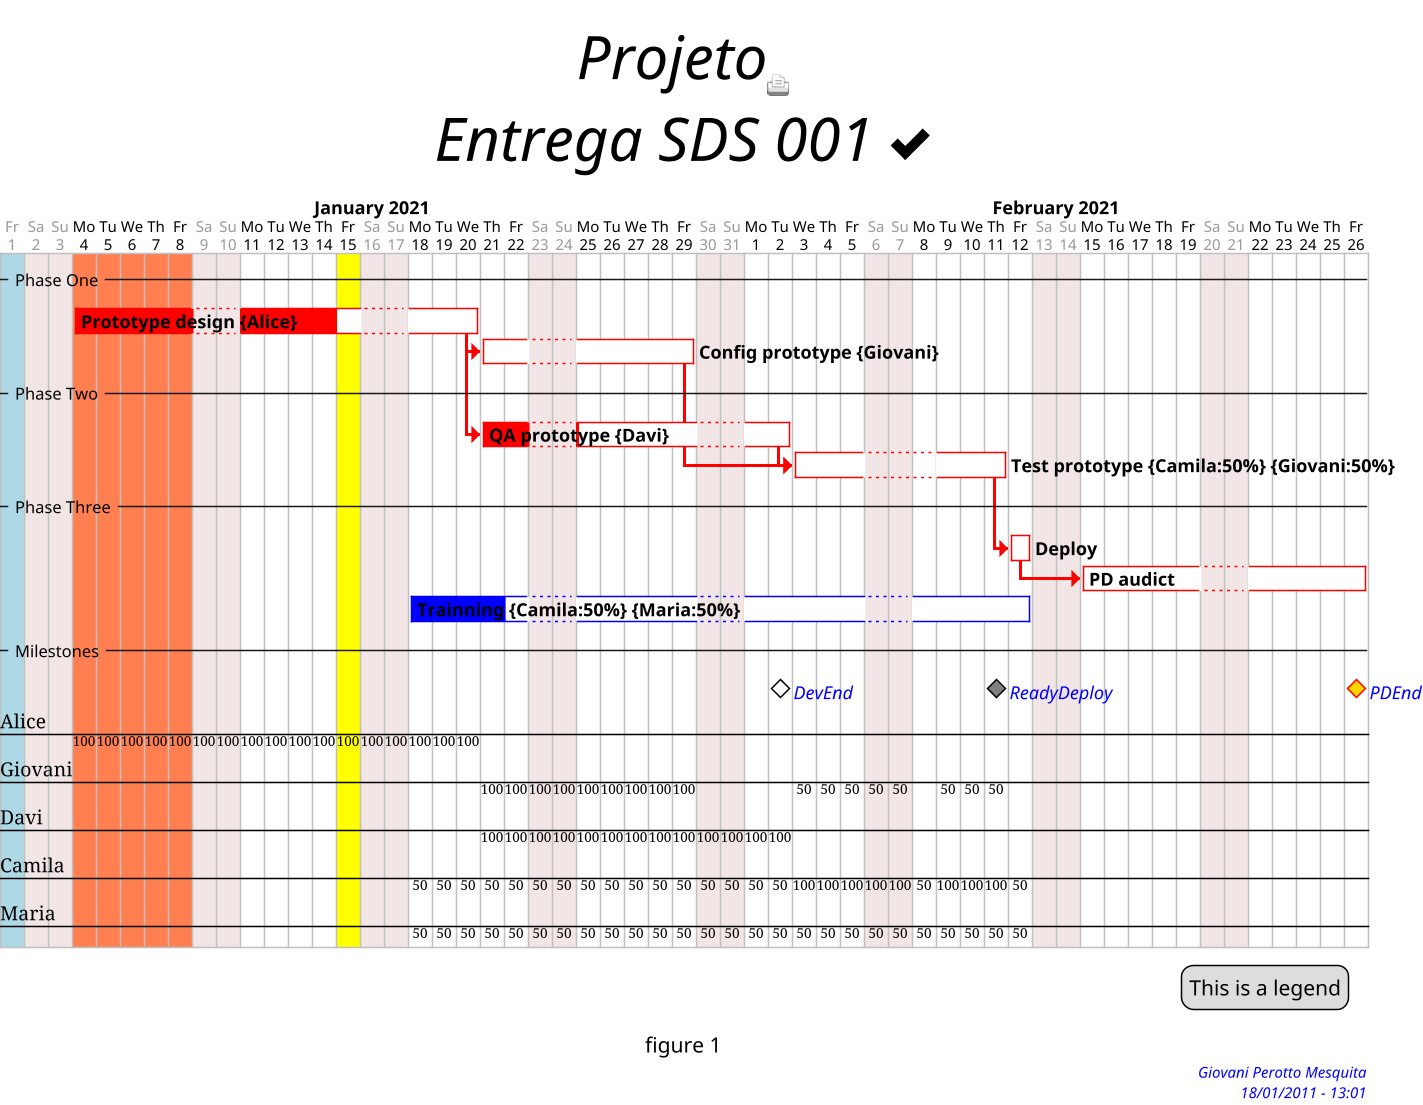 @startgantt
<style>

  ganttDiagram {

  	task {
  		FontName Courrier
  		FontColor black
  		FontSize 12
  		FontStyle bold
  		BackGroundColor Blue
  		LineColor blue
  	}

  	milestone {
  		FontColor blue
  		FontSize 12
  		FontStyle italic
  		BackGroundColor gold
  		LineColor red
  	}

  	note {
  		FontColor DarkGreen
  		FontSize 10
  		LineColor lightgreen
        BackGroundColor orange\yellow
  	}

  }

  footer {
    HorizontalAlignment right
  }

  title {
    FontColor black
    FontSize 40
    FontStyle italic
    HorizontalAlignment center
  }

</style>

skinparam footerFontColor blue
skinparam footerFontSize 10
skinparam footerFontStyle italic
'skinparam titleBackgroundColor Aqua-CadetBlue
'skinparam titleBorderColor blue
'skinparam titleBorderRoundCorner 15
'skinparam titleBorderThickness 2

' sprites
sprite $printer [15x15/8z] NOtH3W0W208HxFz_kMAhj7lHWpa1XC716sz0Pq4MVPEWfBHIuxP3L6kbTcizR8tAhzaqFvXwvFfPEqm0

' Initialization
caption figure 1
title Projeto<$printer>\nEntrega SDS 001 <&check>
footer Giovani Perotto Mesquita\n18/01/2011 - 13:01
scale 1.5
hide footbox
'printscale weekly
project starts the 2021/01/01

' Day watching
'today is 2021/01/20 and is colored in Yellow
today is 14 days after start and is colored in Yellow

' Close Days
saturday are closed
sunday are closed
2021/01/01 is closed
2021/01/01 is colored in lightblue
2021/01/04 to 2021/01/08 are colored in coral

' Tasks and separators
-- Phase One --
[Prototype design] on {Alice} lasts 13 days
  [Prototype design] links to [[http://plantuml.com]]
'note bottom
'  memo1 ...
'  memo2 ...
'  explanations1 ...
'  explanations2 ...
'  <img:http://plantuml.com/logo3.png>
'end note
[Config prototype] on {Giovani} lasts 7 days
'note bottom
'  WiFi <&wifi>
'  |= |= table |= header |
'  | a | table | row |
'  |<#FF8080> red |<#80FF80> green |<#8080FF> blue |
'  <#yellow>| b | table | row |
'end note
-- Phase Two --
[QA prototype] on {Davi} lasts 9 days
[Test prototype] on {Camila:50}{Giovani:50} lasts 6 days
-- Phase Three --
[Deploy] lasts 1 day
'note bottom
'  Example of Tree
'  |_ First line
'  |_ **Bom(Model)**
'    |_ prop1
'    |_ prop2
'    |_ prop3
'  |_ Last line
'end note
[PD audict] lasts 10 days
[Trainning] on {Camila:50}{Maria:50} starts 2021/01/18
  [Trainning] ends 2021/02/12
  legend right
    This is a legend
  endlegend
-- Milestones --

' Tasks flow
[Config prototype] starts at [Prototype design]'s end with red bold link
[QA prototype] starts at [Prototype design]'s end with red bold link
[Test prototype] starts at [Config prototype]'s end with red bold link
  [Test prototype] starts at [QA prototype]'s end with red bold link
  [Test prototype] pauses on monday
[Deploy] starts at [Test prototype]'s end with red bold link
[PD audict] starts at [Deploy]'s end with red bold link

' Tasks progress
[Prototype design] is 70% completed
[Config prototype] is 0% completed
[QA prototype] is 23% completed
[Test prototype] is 0% completed
[Deploy] is 0% completed
[PD audict] is 0% completed
[Trainning] is 20% completed

' Milestones
[DevEnd] happens at [Prototype design]'s end
  [DevEnd] happens at [QA prototype]'s end
[ReadyDeploy] happens at [Test prototype]'s end
  [ReadyDeploy] displays on same row as [DevEnd]
[PDEnd] happens at [PD audict]'s end
[PDEnd] displays on same row as [ReadyDeploy]

' Colors
[Prototype design] is colored in Red/Red
[Config prototype] is colored in Red/Red
[QA prototype] is colored in Red/Red
[Test prototype] is colored in Red/Red
[Deploy] is colored in Red/Red
[PD audict] is colored in Red/Red
[DevEnd] is colored in White/Black
[ReadyDeploy] is colored in Gray/Black
@endgantt